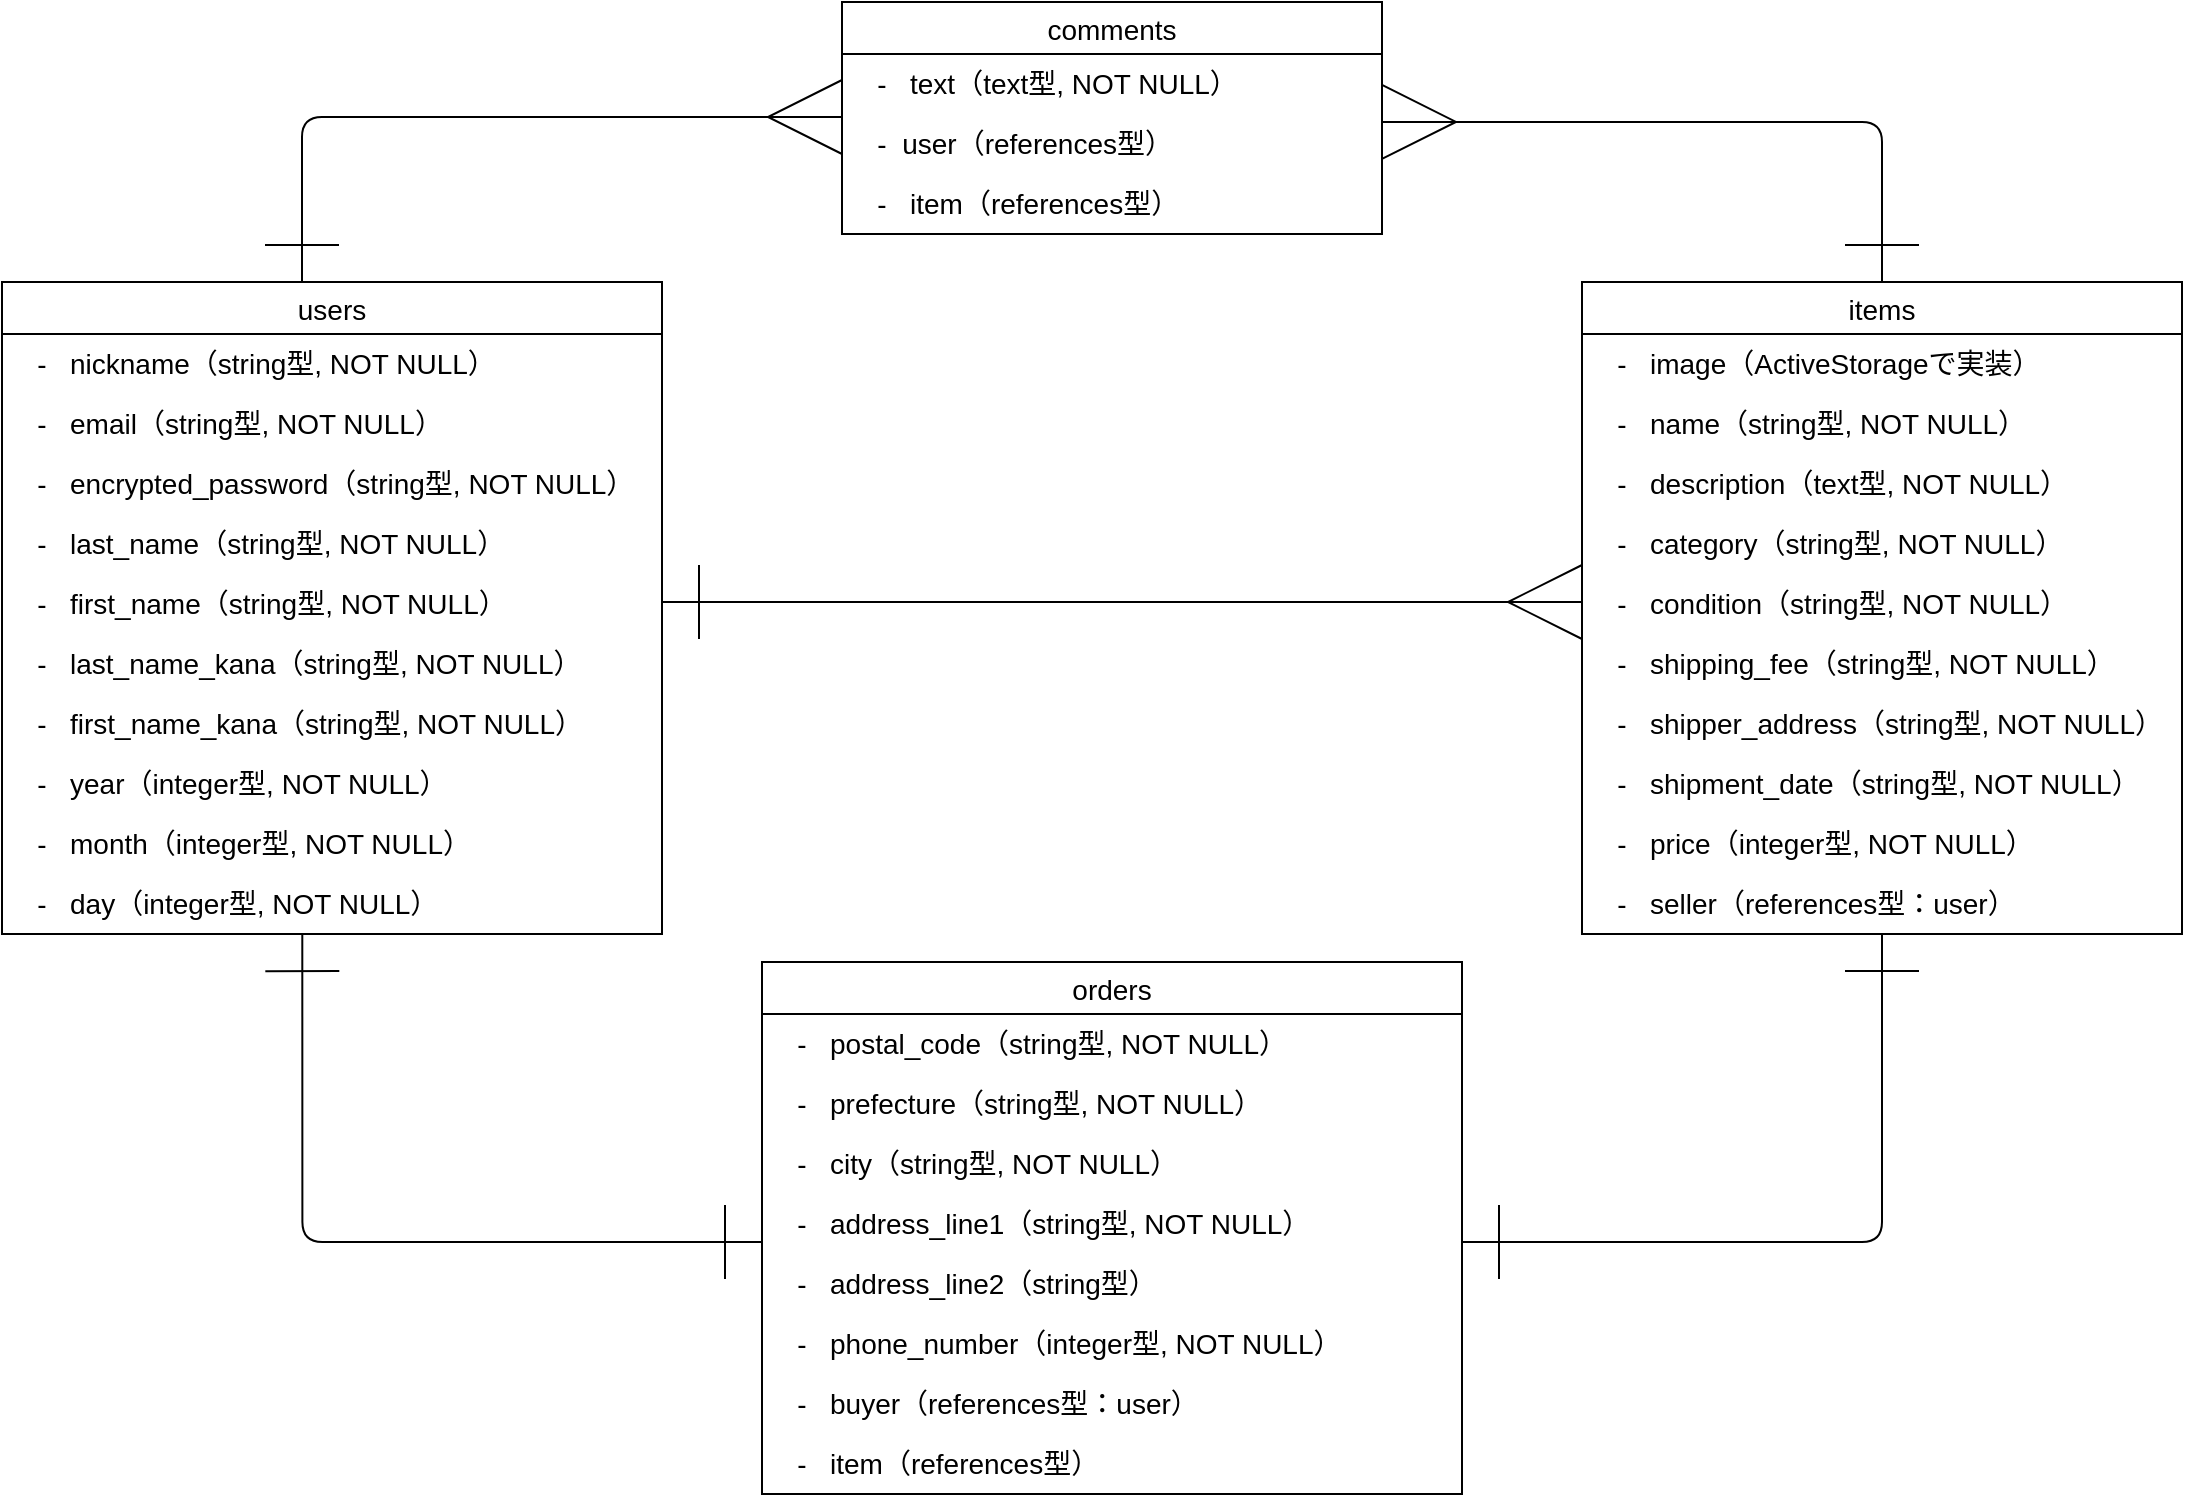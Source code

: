 <mxfile>
    <diagram id="Fd-epmmBN6Ghaqwt6Tch" name="ページ1">
        <mxGraphModel dx="1122" dy="807" grid="1" gridSize="10" guides="1" tooltips="1" connect="1" arrows="1" fold="1" page="1" pageScale="1" pageWidth="827" pageHeight="1169" math="0" shadow="0">
            <root>
                <mxCell id="0"/>
                <mxCell id="1" parent="0"/>
                <mxCell id="45" value="users" style="swimlane;fontStyle=0;childLayout=stackLayout;horizontal=1;startSize=26;horizontalStack=0;resizeParent=1;resizeParentMax=0;resizeLast=0;collapsible=1;marginBottom=0;align=center;fontSize=14;" vertex="1" parent="1">
                    <mxGeometry x="10" y="160" width="330" height="326" as="geometry"/>
                </mxCell>
                <mxCell id="46" value="   -   nickname（string型, NOT NULL）" style="text;strokeColor=none;fillColor=none;spacingLeft=4;spacingRight=4;overflow=hidden;rotatable=0;points=[[0,0.5],[1,0.5]];portConstraint=eastwest;fontSize=14;" vertex="1" parent="45">
                    <mxGeometry y="26" width="330" height="30" as="geometry"/>
                </mxCell>
                <mxCell id="66" value="   -   email（string型, NOT NULL）" style="text;strokeColor=none;fillColor=none;spacingLeft=4;spacingRight=4;overflow=hidden;rotatable=0;points=[[0,0.5],[1,0.5]];portConstraint=eastwest;fontSize=14;" vertex="1" parent="45">
                    <mxGeometry y="56" width="330" height="30" as="geometry"/>
                </mxCell>
                <mxCell id="67" value="   -   encrypted_password（string型, NOT NULL）" style="text;strokeColor=none;fillColor=none;spacingLeft=4;spacingRight=4;overflow=hidden;rotatable=0;points=[[0,0.5],[1,0.5]];portConstraint=eastwest;fontSize=14;" vertex="1" parent="45">
                    <mxGeometry y="86" width="330" height="30" as="geometry"/>
                </mxCell>
                <mxCell id="68" value="   -   last_name（string型, NOT NULL）" style="text;strokeColor=none;fillColor=none;spacingLeft=4;spacingRight=4;overflow=hidden;rotatable=0;points=[[0,0.5],[1,0.5]];portConstraint=eastwest;fontSize=14;" vertex="1" parent="45">
                    <mxGeometry y="116" width="330" height="30" as="geometry"/>
                </mxCell>
                <mxCell id="69" value="   -   first_name（string型, NOT NULL）" style="text;strokeColor=none;fillColor=none;spacingLeft=4;spacingRight=4;overflow=hidden;rotatable=0;points=[[0,0.5],[1,0.5]];portConstraint=eastwest;fontSize=14;" vertex="1" parent="45">
                    <mxGeometry y="146" width="330" height="30" as="geometry"/>
                </mxCell>
                <mxCell id="70" value="   -   last_name_kana（string型, NOT NULL）" style="text;strokeColor=none;fillColor=none;spacingLeft=4;spacingRight=4;overflow=hidden;rotatable=0;points=[[0,0.5],[1,0.5]];portConstraint=eastwest;fontSize=14;" vertex="1" parent="45">
                    <mxGeometry y="176" width="330" height="30" as="geometry"/>
                </mxCell>
                <mxCell id="71" value="   -   first_name_kana（string型, NOT NULL）" style="text;strokeColor=none;fillColor=none;spacingLeft=4;spacingRight=4;overflow=hidden;rotatable=0;points=[[0,0.5],[1,0.5]];portConstraint=eastwest;fontSize=14;" vertex="1" parent="45">
                    <mxGeometry y="206" width="330" height="30" as="geometry"/>
                </mxCell>
                <mxCell id="72" value="   -   year（integer型, NOT NULL）" style="text;strokeColor=none;fillColor=none;spacingLeft=4;spacingRight=4;overflow=hidden;rotatable=0;points=[[0,0.5],[1,0.5]];portConstraint=eastwest;fontSize=14;" vertex="1" parent="45">
                    <mxGeometry y="236" width="330" height="30" as="geometry"/>
                </mxCell>
                <mxCell id="73" value="   -   month（integer型, NOT NULL）" style="text;strokeColor=none;fillColor=none;spacingLeft=4;spacingRight=4;overflow=hidden;rotatable=0;points=[[0,0.5],[1,0.5]];portConstraint=eastwest;fontSize=14;" vertex="1" parent="45">
                    <mxGeometry y="266" width="330" height="30" as="geometry"/>
                </mxCell>
                <mxCell id="74" value="   -   day（integer型, NOT NULL）" style="text;strokeColor=none;fillColor=none;spacingLeft=4;spacingRight=4;overflow=hidden;rotatable=0;points=[[0,0.5],[1,0.5]];portConstraint=eastwest;fontSize=14;" vertex="1" parent="45">
                    <mxGeometry y="296" width="330" height="30" as="geometry"/>
                </mxCell>
                <mxCell id="49" value="items" style="swimlane;fontStyle=0;childLayout=stackLayout;horizontal=1;startSize=26;horizontalStack=0;resizeParent=1;resizeParentMax=0;resizeLast=0;collapsible=1;marginBottom=0;align=center;fontSize=14;" vertex="1" parent="1">
                    <mxGeometry x="800" y="160" width="300" height="326" as="geometry"/>
                </mxCell>
                <mxCell id="104" value="" style="edgeStyle=orthogonalEdgeStyle;fontSize=12;html=1;endArrow=ERone;startArrow=ERmany;startFill=0;endFill=0;endSize=35;startSize=35;exitX=1;exitY=0.133;exitDx=0;exitDy=0;exitPerimeter=0;" edge="1" parent="49" source="94">
                    <mxGeometry width="100" height="100" relative="1" as="geometry">
                        <mxPoint x="-60" y="-80" as="sourcePoint"/>
                        <mxPoint x="150" as="targetPoint"/>
                        <Array as="points">
                            <mxPoint x="150" y="-80"/>
                        </Array>
                    </mxGeometry>
                </mxCell>
                <mxCell id="63" value="   -   image（ActiveStorageで実装）" style="text;strokeColor=none;fillColor=none;spacingLeft=4;spacingRight=4;overflow=hidden;rotatable=0;points=[[0,0.5],[1,0.5]];portConstraint=eastwest;fontSize=14;" vertex="1" parent="49">
                    <mxGeometry y="26" width="300" height="30" as="geometry"/>
                </mxCell>
                <mxCell id="50" value="   -   name（string型, NOT NULL）" style="text;strokeColor=none;fillColor=none;spacingLeft=4;spacingRight=4;overflow=hidden;rotatable=0;points=[[0,0.5],[1,0.5]];portConstraint=eastwest;fontSize=14;" vertex="1" parent="49">
                    <mxGeometry y="56" width="300" height="30" as="geometry"/>
                </mxCell>
                <mxCell id="51" value="   -   description（text型, NOT NULL）" style="text;strokeColor=none;fillColor=none;spacingLeft=4;spacingRight=4;overflow=hidden;rotatable=0;points=[[0,0.5],[1,0.5]];portConstraint=eastwest;fontSize=14;" vertex="1" parent="49">
                    <mxGeometry y="86" width="300" height="30" as="geometry"/>
                </mxCell>
                <mxCell id="54" value="   -   category（string型, NOT NULL）" style="text;strokeColor=none;fillColor=none;spacingLeft=4;spacingRight=4;overflow=hidden;rotatable=0;points=[[0,0.5],[1,0.5]];portConstraint=eastwest;fontSize=14;" vertex="1" parent="49">
                    <mxGeometry y="116" width="300" height="30" as="geometry"/>
                </mxCell>
                <mxCell id="55" value="   -   condition（string型, NOT NULL）" style="text;strokeColor=none;fillColor=none;spacingLeft=4;spacingRight=4;overflow=hidden;rotatable=0;points=[[0,0.5],[1,0.5]];portConstraint=eastwest;fontSize=14;" vertex="1" parent="49">
                    <mxGeometry y="146" width="300" height="30" as="geometry"/>
                </mxCell>
                <mxCell id="56" value="   -   shipping_fee（string型, NOT NULL）" style="text;strokeColor=none;fillColor=none;spacingLeft=4;spacingRight=4;overflow=hidden;rotatable=0;points=[[0,0.5],[1,0.5]];portConstraint=eastwest;fontSize=14;" vertex="1" parent="49">
                    <mxGeometry y="176" width="300" height="30" as="geometry"/>
                </mxCell>
                <mxCell id="57" value="   -   shipper_address（string型, NOT NULL）" style="text;strokeColor=none;fillColor=none;spacingLeft=4;spacingRight=4;overflow=hidden;rotatable=0;points=[[0,0.5],[1,0.5]];portConstraint=eastwest;fontSize=14;" vertex="1" parent="49">
                    <mxGeometry y="206" width="300" height="30" as="geometry"/>
                </mxCell>
                <mxCell id="61" value="   -   shipment_date（string型, NOT NULL）" style="text;strokeColor=none;fillColor=none;spacingLeft=4;spacingRight=4;overflow=hidden;rotatable=0;points=[[0,0.5],[1,0.5]];portConstraint=eastwest;fontSize=14;" vertex="1" parent="49">
                    <mxGeometry y="236" width="300" height="30" as="geometry"/>
                </mxCell>
                <mxCell id="62" value="   -   price（integer型, NOT NULL）" style="text;strokeColor=none;fillColor=none;spacingLeft=4;spacingRight=4;overflow=hidden;rotatable=0;points=[[0,0.5],[1,0.5]];portConstraint=eastwest;fontSize=14;" vertex="1" parent="49">
                    <mxGeometry y="266" width="300" height="30" as="geometry"/>
                </mxCell>
                <mxCell id="87" value="   -   seller（references型：user）" style="text;strokeColor=none;fillColor=none;spacingLeft=4;spacingRight=4;overflow=hidden;rotatable=0;points=[[0,0.5],[1,0.5]];portConstraint=eastwest;fontSize=14;" vertex="1" parent="49">
                    <mxGeometry y="296" width="300" height="30" as="geometry"/>
                </mxCell>
                <mxCell id="75" value="orders" style="swimlane;fontStyle=0;childLayout=stackLayout;horizontal=1;startSize=26;horizontalStack=0;resizeParent=1;resizeParentMax=0;resizeLast=0;collapsible=1;marginBottom=0;align=center;fontSize=14;" vertex="1" parent="1">
                    <mxGeometry x="390" y="500" width="350" height="266" as="geometry"/>
                </mxCell>
                <mxCell id="78" value="   -   postal_code（string型, NOT NULL）" style="text;strokeColor=none;fillColor=none;spacingLeft=4;spacingRight=4;overflow=hidden;rotatable=0;points=[[0,0.5],[1,0.5]];portConstraint=eastwest;fontSize=14;" vertex="1" parent="75">
                    <mxGeometry y="26" width="350" height="30" as="geometry"/>
                </mxCell>
                <mxCell id="79" value="   -   prefecture（string型, NOT NULL）" style="text;strokeColor=none;fillColor=none;spacingLeft=4;spacingRight=4;overflow=hidden;rotatable=0;points=[[0,0.5],[1,0.5]];portConstraint=eastwest;fontSize=14;" vertex="1" parent="75">
                    <mxGeometry y="56" width="350" height="30" as="geometry"/>
                </mxCell>
                <mxCell id="80" value="   -   city（string型, NOT NULL）" style="text;strokeColor=none;fillColor=none;spacingLeft=4;spacingRight=4;overflow=hidden;rotatable=0;points=[[0,0.5],[1,0.5]];portConstraint=eastwest;fontSize=14;" vertex="1" parent="75">
                    <mxGeometry y="86" width="350" height="30" as="geometry"/>
                </mxCell>
                <mxCell id="81" value="   -   address_line1（string型, NOT NULL）" style="text;strokeColor=none;fillColor=none;spacingLeft=4;spacingRight=4;overflow=hidden;rotatable=0;points=[[0,0.5],[1,0.5]];portConstraint=eastwest;fontSize=14;" vertex="1" parent="75">
                    <mxGeometry y="116" width="350" height="30" as="geometry"/>
                </mxCell>
                <mxCell id="82" value="   -   address_line2（string型）" style="text;strokeColor=none;fillColor=none;spacingLeft=4;spacingRight=4;overflow=hidden;rotatable=0;points=[[0,0.5],[1,0.5]];portConstraint=eastwest;fontSize=14;" vertex="1" parent="75">
                    <mxGeometry y="146" width="350" height="30" as="geometry"/>
                </mxCell>
                <mxCell id="83" value="   -   phone_number（integer型, NOT NULL）" style="text;strokeColor=none;fillColor=none;spacingLeft=4;spacingRight=4;overflow=hidden;rotatable=0;points=[[0,0.5],[1,0.5]];portConstraint=eastwest;fontSize=14;" vertex="1" parent="75">
                    <mxGeometry y="176" width="350" height="30" as="geometry"/>
                </mxCell>
                <mxCell id="88" value="   -   buyer（references型：user）" style="text;strokeColor=none;fillColor=none;spacingLeft=4;spacingRight=4;overflow=hidden;rotatable=0;points=[[0,0.5],[1,0.5]];portConstraint=eastwest;fontSize=14;" vertex="1" parent="75">
                    <mxGeometry y="206" width="350" height="30" as="geometry"/>
                </mxCell>
                <mxCell id="89" value="   -   item（references型）" style="text;strokeColor=none;fillColor=none;spacingLeft=4;spacingRight=4;overflow=hidden;rotatable=0;points=[[0,0.5],[1,0.5]];portConstraint=eastwest;fontSize=14;" vertex="1" parent="75">
                    <mxGeometry y="236" width="350" height="30" as="geometry"/>
                </mxCell>
                <mxCell id="90" value="comments" style="swimlane;fontStyle=0;childLayout=stackLayout;horizontal=1;startSize=26;horizontalStack=0;resizeParent=1;resizeParentMax=0;resizeLast=0;collapsible=1;marginBottom=0;align=center;fontSize=14;" vertex="1" parent="1">
                    <mxGeometry x="430" y="20" width="270" height="116" as="geometry"/>
                </mxCell>
                <mxCell id="91" value="   -   text（text型, NOT NULL）" style="text;strokeColor=none;fillColor=none;spacingLeft=4;spacingRight=4;overflow=hidden;rotatable=0;points=[[0,0.5],[1,0.5]];portConstraint=eastwest;fontSize=14;" vertex="1" parent="90">
                    <mxGeometry y="26" width="270" height="30" as="geometry"/>
                </mxCell>
                <mxCell id="94" value="   -  user（references型）" style="text;strokeColor=none;fillColor=none;spacingLeft=4;spacingRight=4;overflow=hidden;rotatable=0;points=[[0,0.5],[1,0.5]];portConstraint=eastwest;fontSize=14;" vertex="1" parent="90">
                    <mxGeometry y="56" width="270" height="30" as="geometry"/>
                </mxCell>
                <mxCell id="95" value="   -   item（references型）" style="text;strokeColor=none;fillColor=none;spacingLeft=4;spacingRight=4;overflow=hidden;rotatable=0;points=[[0,0.5],[1,0.5]];portConstraint=eastwest;fontSize=14;" vertex="1" parent="90">
                    <mxGeometry y="86" width="270" height="30" as="geometry"/>
                </mxCell>
                <mxCell id="97" value="" style="edgeStyle=orthogonalEdgeStyle;fontSize=12;html=1;endArrow=ERone;startArrow=ERone;startFill=0;endFill=0;endSize=35;startSize=35;exitX=0.5;exitY=1;exitDx=0;exitDy=0;" edge="1" parent="1" source="49">
                    <mxGeometry width="100" height="100" relative="1" as="geometry">
                        <mxPoint x="950" y="490" as="sourcePoint"/>
                        <mxPoint x="740" y="640" as="targetPoint"/>
                        <Array as="points">
                            <mxPoint x="950" y="640"/>
                            <mxPoint x="740" y="640"/>
                        </Array>
                    </mxGeometry>
                </mxCell>
                <mxCell id="98" value="" style="edgeStyle=orthogonalEdgeStyle;fontSize=12;html=1;endArrow=ERone;startArrow=ERone;startFill=0;endFill=0;endSize=35;startSize=35;entryX=0.455;entryY=1.002;entryDx=0;entryDy=0;entryPerimeter=0;exitX=0;exitY=0.8;exitDx=0;exitDy=0;exitPerimeter=0;" edge="1" parent="1" source="81" target="74">
                    <mxGeometry width="100" height="100" relative="1" as="geometry">
                        <mxPoint x="370" y="640" as="sourcePoint"/>
                        <mxPoint x="160" y="488" as="targetPoint"/>
                        <Array as="points">
                            <mxPoint x="160" y="640"/>
                        </Array>
                    </mxGeometry>
                </mxCell>
                <mxCell id="99" value="" style="edgeStyle=orthogonalEdgeStyle;fontSize=12;html=1;endArrow=ERone;startArrow=ERmany;startFill=0;endFill=0;endSize=35;startSize=35;" edge="1" parent="1">
                    <mxGeometry width="100" height="100" relative="1" as="geometry">
                        <mxPoint x="800" y="320" as="sourcePoint"/>
                        <mxPoint x="340" y="320" as="targetPoint"/>
                        <Array as="points">
                            <mxPoint x="550" y="320"/>
                        </Array>
                    </mxGeometry>
                </mxCell>
                <mxCell id="102" value="" style="edgeStyle=orthogonalEdgeStyle;fontSize=12;html=1;endArrow=ERone;startArrow=ERmany;startFill=0;endFill=0;endSize=35;startSize=35;" edge="1" parent="1">
                    <mxGeometry width="100" height="100" relative="1" as="geometry">
                        <mxPoint x="430" y="77.5" as="sourcePoint"/>
                        <mxPoint x="160" y="160" as="targetPoint"/>
                        <Array as="points">
                            <mxPoint x="160" y="78"/>
                        </Array>
                    </mxGeometry>
                </mxCell>
            </root>
        </mxGraphModel>
    </diagram>
</mxfile>